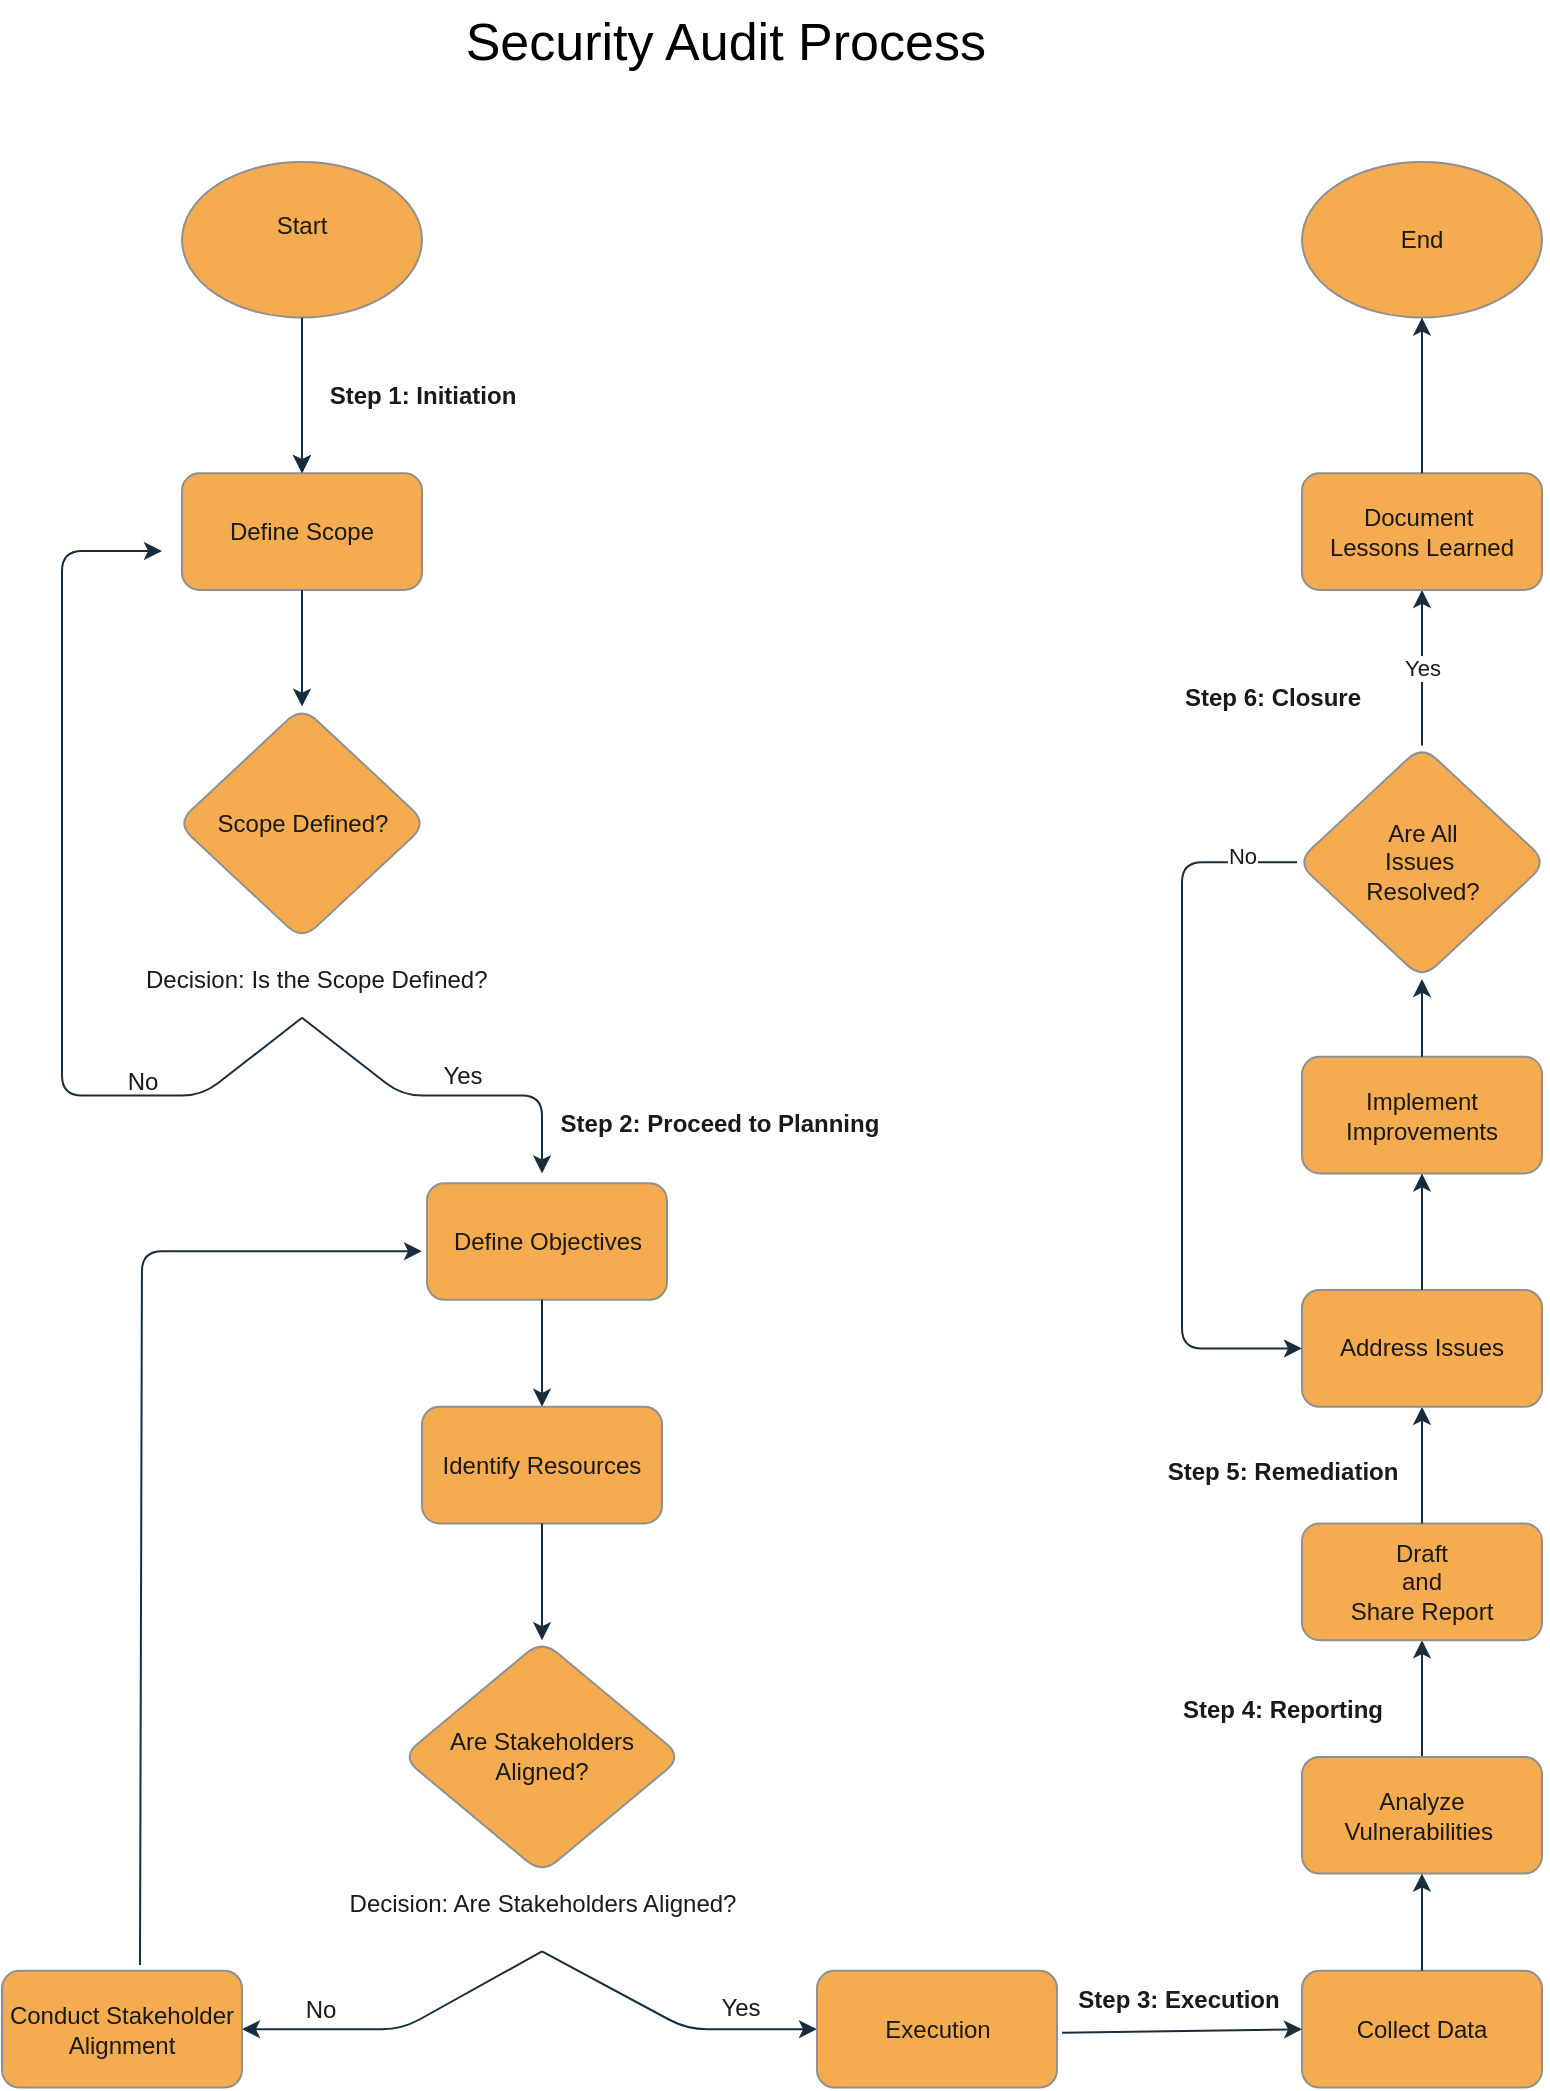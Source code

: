 <mxfile version="26.0.6">
  <diagram id="C5RBs43oDa-KdzZeNtuy" name="Page-1">
    <mxGraphModel dx="1034" dy="1691" grid="1" gridSize="10" guides="0" tooltips="1" connect="1" arrows="1" fold="1" page="1" pageScale="1" pageWidth="827" pageHeight="1169" background="#ffffff" math="0" shadow="0">
      <root>
        <mxCell id="WIyWlLk6GJQsqaUBKTNV-0" />
        <mxCell id="WIyWlLk6GJQsqaUBKTNV-1" parent="WIyWlLk6GJQsqaUBKTNV-0" />
        <mxCell id="vEGD2U-kW4-YruRSRP0R-59" value="&lt;font style=&quot;font-size: 26px;&quot;&gt;Security Audit Process&amp;nbsp;&lt;/font&gt;" style="text;html=1;align=center;verticalAlign=middle;resizable=0;points=[];autosize=1;strokeColor=none;fillColor=none;" vertex="1" parent="WIyWlLk6GJQsqaUBKTNV-1">
          <mxGeometry x="240" y="-1160.003" width="290" height="40" as="geometry" />
        </mxCell>
        <mxCell id="vEGD2U-kW4-YruRSRP0R-9" value="" style="group" vertex="1" connectable="0" parent="WIyWlLk6GJQsqaUBKTNV-1">
          <mxGeometry x="50" y="-1079.997" width="742.5" height="962.777" as="geometry" />
        </mxCell>
        <mxCell id="vEGD2U-kW4-YruRSRP0R-10" value="" style="edgeStyle=orthogonalEdgeStyle;rounded=1;orthogonalLoop=1;jettySize=auto;html=1;labelBackgroundColor=none;strokeColor=#182E3E;fontColor=default;" edge="1" parent="vEGD2U-kW4-YruRSRP0R-9" source="vEGD2U-kW4-YruRSRP0R-11" target="vEGD2U-kW4-YruRSRP0R-12">
          <mxGeometry relative="1" as="geometry" />
        </mxCell>
        <mxCell id="vEGD2U-kW4-YruRSRP0R-11" value="&lt;font&gt;Start&lt;/font&gt;&lt;div&gt;&lt;br&gt;&lt;/div&gt;" style="ellipse;whiteSpace=wrap;html=1;labelBackgroundColor=none;fillColor=#F5AB50;strokeColor=#909090;fontColor=#1A1A1A;rounded=1;" vertex="1" parent="vEGD2U-kW4-YruRSRP0R-9">
          <mxGeometry x="60" width="120" height="77.8" as="geometry" />
        </mxCell>
        <mxCell id="vEGD2U-kW4-YruRSRP0R-12" value="&lt;font&gt;Define Scope&lt;/font&gt;" style="rounded=1;whiteSpace=wrap;html=1;labelBackgroundColor=none;fillColor=#F5AB50;strokeColor=#909090;fontColor=#1A1A1A;" vertex="1" parent="vEGD2U-kW4-YruRSRP0R-9">
          <mxGeometry x="60" y="155.6" width="120" height="58.35" as="geometry" />
        </mxCell>
        <mxCell id="vEGD2U-kW4-YruRSRP0R-13" value="&lt;font&gt;Scope Defined?&lt;/font&gt;" style="rhombus;whiteSpace=wrap;html=1;labelBackgroundColor=none;fillColor=#F5AB50;strokeColor=#909090;fontColor=#1A1A1A;rounded=1;" vertex="1" parent="vEGD2U-kW4-YruRSRP0R-9">
          <mxGeometry x="57.5" y="272.301" width="125" height="116.7" as="geometry" />
        </mxCell>
        <mxCell id="vEGD2U-kW4-YruRSRP0R-14" value="" style="endArrow=classic;html=1;rounded=1;entryX=0.5;entryY=0;entryDx=0;entryDy=0;exitX=0.5;exitY=1;exitDx=0;exitDy=0;labelBackgroundColor=none;strokeColor=#182E3E;fontColor=default;" edge="1" parent="vEGD2U-kW4-YruRSRP0R-9" source="vEGD2U-kW4-YruRSRP0R-11" target="vEGD2U-kW4-YruRSRP0R-12">
          <mxGeometry relative="1" as="geometry">
            <mxPoint x="325" y="68.075" as="sourcePoint" />
            <mxPoint x="310" y="145.875" as="targetPoint" />
            <Array as="points" />
          </mxGeometry>
        </mxCell>
        <mxCell id="vEGD2U-kW4-YruRSRP0R-15" value="&lt;font&gt;&lt;b&gt;Step 1: Initiation&lt;/b&gt;&lt;/font&gt;" style="edgeLabel;resizable=0;html=1;;align=center;verticalAlign=middle;fontSize=12;labelBackgroundColor=none;fontColor=#1A1A1A;rounded=1;" connectable="0" vertex="1" parent="vEGD2U-kW4-YruRSRP0R-14">
          <mxGeometry relative="1" as="geometry">
            <mxPoint x="60" as="offset" />
          </mxGeometry>
        </mxCell>
        <mxCell id="vEGD2U-kW4-YruRSRP0R-16" value="" style="endArrow=classic;html=1;rounded=1;entryX=0.5;entryY=0;entryDx=0;entryDy=0;labelBackgroundColor=none;strokeColor=#182E3E;fontColor=default;" edge="1" parent="vEGD2U-kW4-YruRSRP0R-9" source="vEGD2U-kW4-YruRSRP0R-12" target="vEGD2U-kW4-YruRSRP0R-13">
          <mxGeometry relative="1" as="geometry">
            <mxPoint x="315" y="223.676" as="sourcePoint" />
            <mxPoint x="380" y="233.401" as="targetPoint" />
          </mxGeometry>
        </mxCell>
        <mxCell id="vEGD2U-kW4-YruRSRP0R-17" value="&lt;font&gt;Define Objectives&lt;/font&gt;" style="rounded=1;whiteSpace=wrap;html=1;labelBackgroundColor=none;fillColor=#F5AB50;strokeColor=#909090;fontColor=#1A1A1A;" vertex="1" parent="vEGD2U-kW4-YruRSRP0R-9">
          <mxGeometry x="182.5" y="510.564" width="120" height="58.35" as="geometry" />
        </mxCell>
        <mxCell id="vEGD2U-kW4-YruRSRP0R-18" value="" style="endArrow=classic;html=1;rounded=1;labelBackgroundColor=none;strokeColor=#182E3E;fontColor=default;" edge="1" parent="vEGD2U-kW4-YruRSRP0R-9">
          <mxGeometry relative="1" as="geometry">
            <mxPoint x="120" y="427.901" as="sourcePoint" />
            <mxPoint x="240" y="505.701" as="targetPoint" />
            <Array as="points">
              <mxPoint x="170" y="466.801" />
              <mxPoint x="240" y="466.801" />
            </Array>
          </mxGeometry>
        </mxCell>
        <mxCell id="vEGD2U-kW4-YruRSRP0R-19" value="Yes" style="edgeLabel;resizable=0;html=1;;align=center;verticalAlign=middle;fontSize=12;labelBackgroundColor=none;fontColor=#1A1A1A;rounded=1;" connectable="0" vertex="1" parent="vEGD2U-kW4-YruRSRP0R-18">
          <mxGeometry relative="1" as="geometry">
            <mxPoint x="7" y="-10" as="offset" />
          </mxGeometry>
        </mxCell>
        <mxCell id="vEGD2U-kW4-YruRSRP0R-20" value="&lt;font style=&quot;font-size: 12px;&quot;&gt;Decision: Is the Scope Defined?&lt;/font&gt;" style="edgeLabel;resizable=0;html=1;;align=left;verticalAlign=bottom;rotation=0;labelBackgroundColor=none;fontColor=#1A1A1A;rounded=1;" connectable="0" vertex="1" parent="vEGD2U-kW4-YruRSRP0R-18">
          <mxGeometry x="-1" relative="1" as="geometry">
            <mxPoint x="-80" y="-10" as="offset" />
          </mxGeometry>
        </mxCell>
        <mxCell id="vEGD2U-kW4-YruRSRP0R-21" value="Step 2: Proceed to Planning&amp;nbsp;" style="edgeLabel;resizable=0;html=1;;align=right;verticalAlign=bottom;fontSize=12;labelBackgroundColor=none;fontColor=#1A1A1A;fontStyle=1;rounded=1;" connectable="0" vertex="1" parent="vEGD2U-kW4-YruRSRP0R-18">
          <mxGeometry x="1" relative="1" as="geometry">
            <mxPoint x="172" y="-16" as="offset" />
          </mxGeometry>
        </mxCell>
        <mxCell id="vEGD2U-kW4-YruRSRP0R-22" value="" style="endArrow=classic;html=1;rounded=1;labelBackgroundColor=none;strokeColor=#182E3E;fontColor=default;" edge="1" parent="vEGD2U-kW4-YruRSRP0R-9">
          <mxGeometry relative="1" as="geometry">
            <mxPoint x="120" y="427.901" as="sourcePoint" />
            <mxPoint x="50" y="194.5" as="targetPoint" />
            <Array as="points">
              <mxPoint x="70" y="466.801" />
              <mxPoint x="30" y="466.801" />
              <mxPoint y="466.801" />
              <mxPoint y="194.5" />
            </Array>
          </mxGeometry>
        </mxCell>
        <mxCell id="vEGD2U-kW4-YruRSRP0R-23" value="No" style="edgeLabel;resizable=0;html=1;;align=center;verticalAlign=middle;fontSize=12;labelBackgroundColor=none;fontColor=#1A1A1A;rounded=1;" connectable="0" vertex="1" parent="vEGD2U-kW4-YruRSRP0R-22">
          <mxGeometry relative="1" as="geometry">
            <mxPoint x="40" y="88" as="offset" />
          </mxGeometry>
        </mxCell>
        <mxCell id="vEGD2U-kW4-YruRSRP0R-24" value="&lt;font&gt;Identify Resources&lt;/font&gt;" style="rounded=1;whiteSpace=wrap;html=1;labelBackgroundColor=none;fillColor=#F5AB50;strokeColor=#909090;fontColor=#1A1A1A;" vertex="1" parent="vEGD2U-kW4-YruRSRP0R-9">
          <mxGeometry x="180" y="622.401" width="120" height="58.35" as="geometry" />
        </mxCell>
        <mxCell id="vEGD2U-kW4-YruRSRP0R-25" value="&lt;font&gt;Are Stakeholders Aligned?&lt;/font&gt;" style="rhombus;whiteSpace=wrap;html=1;labelBackgroundColor=none;fillColor=#F5AB50;strokeColor=#909090;fontColor=#1A1A1A;rounded=1;" vertex="1" parent="vEGD2U-kW4-YruRSRP0R-9">
          <mxGeometry x="170" y="739.102" width="140" height="116.7" as="geometry" />
        </mxCell>
        <mxCell id="vEGD2U-kW4-YruRSRP0R-26" value="&lt;font&gt;Decision: Are Stakeholders Aligned?&lt;/font&gt;" style="text;html=1;align=center;verticalAlign=middle;resizable=0;points=[];autosize=1;strokeColor=none;fillColor=none;labelBackgroundColor=none;fontColor=#1A1A1A;rounded=1;" vertex="1" parent="vEGD2U-kW4-YruRSRP0R-9">
          <mxGeometry x="130" y="855.802" width="220" height="30" as="geometry" />
        </mxCell>
        <mxCell id="vEGD2U-kW4-YruRSRP0R-27" value="" style="endArrow=classic;html=1;rounded=1;labelBackgroundColor=none;strokeColor=#182E3E;fontColor=default;" edge="1" parent="vEGD2U-kW4-YruRSRP0R-9">
          <mxGeometry relative="1" as="geometry">
            <mxPoint x="240" y="894.702" as="sourcePoint" />
            <mxPoint x="90" y="933.602" as="targetPoint" />
            <Array as="points">
              <mxPoint x="170" y="933.602" />
            </Array>
          </mxGeometry>
        </mxCell>
        <mxCell id="vEGD2U-kW4-YruRSRP0R-28" value="No" style="edgeLabel;resizable=0;html=1;;align=center;verticalAlign=middle;fontSize=12;labelBackgroundColor=none;fontColor=#1A1A1A;rounded=1;" connectable="0" vertex="1" parent="vEGD2U-kW4-YruRSRP0R-27">
          <mxGeometry relative="1" as="geometry">
            <mxPoint x="-41" y="-10" as="offset" />
          </mxGeometry>
        </mxCell>
        <mxCell id="vEGD2U-kW4-YruRSRP0R-29" value="" style="endArrow=classic;html=1;rounded=1;labelBackgroundColor=none;strokeColor=#182E3E;fontColor=default;" edge="1" parent="vEGD2U-kW4-YruRSRP0R-9">
          <mxGeometry relative="1" as="geometry">
            <mxPoint x="240" y="894.702" as="sourcePoint" />
            <mxPoint x="377.5" y="933.602" as="targetPoint" />
            <Array as="points">
              <mxPoint x="312.5" y="933.602" />
            </Array>
          </mxGeometry>
        </mxCell>
        <mxCell id="vEGD2U-kW4-YruRSRP0R-30" value="Yes" style="edgeLabel;html=1;align=center;verticalAlign=middle;resizable=0;points=[];fontSize=12;labelBackgroundColor=none;fontColor=#1A1A1A;rounded=1;" vertex="1" connectable="0" parent="vEGD2U-kW4-YruRSRP0R-29">
          <mxGeometry x="0.48" y="3" relative="1" as="geometry">
            <mxPoint y="-8" as="offset" />
          </mxGeometry>
        </mxCell>
        <mxCell id="vEGD2U-kW4-YruRSRP0R-31" value="" style="endArrow=classic;html=1;rounded=1;exitX=0.5;exitY=1;exitDx=0;exitDy=0;entryX=0.5;entryY=0;entryDx=0;entryDy=0;labelBackgroundColor=none;strokeColor=#182E3E;fontColor=default;" edge="1" parent="vEGD2U-kW4-YruRSRP0R-9" source="vEGD2U-kW4-YruRSRP0R-24" target="vEGD2U-kW4-YruRSRP0R-25">
          <mxGeometry width="50" height="50" relative="1" as="geometry">
            <mxPoint x="520" y="700.202" as="sourcePoint" />
            <mxPoint x="520" y="739.102" as="targetPoint" />
            <Array as="points" />
          </mxGeometry>
        </mxCell>
        <mxCell id="vEGD2U-kW4-YruRSRP0R-32" value="" style="endArrow=classic;html=1;rounded=1;labelBackgroundColor=none;strokeColor=#182E3E;fontColor=default;entryX=0.5;entryY=0;entryDx=0;entryDy=0;" edge="1" parent="vEGD2U-kW4-YruRSRP0R-9" target="vEGD2U-kW4-YruRSRP0R-24">
          <mxGeometry width="50" height="50" relative="1" as="geometry">
            <mxPoint x="240" y="568.914" as="sourcePoint" />
            <mxPoint x="222.5" y="622.401" as="targetPoint" />
          </mxGeometry>
        </mxCell>
        <mxCell id="vEGD2U-kW4-YruRSRP0R-33" value="&lt;font&gt;Execution&lt;/font&gt;" style="rounded=1;whiteSpace=wrap;html=1;labelBackgroundColor=none;fillColor=#F5AB50;strokeColor=#909090;fontColor=#1A1A1A;" vertex="1" parent="vEGD2U-kW4-YruRSRP0R-9">
          <mxGeometry x="377.5" y="904.427" width="120" height="58.35" as="geometry" />
        </mxCell>
        <mxCell id="vEGD2U-kW4-YruRSRP0R-34" value="&lt;font&gt;Collect Data&lt;/font&gt;" style="rounded=1;whiteSpace=wrap;html=1;labelBackgroundColor=none;fillColor=#F5AB50;strokeColor=#909090;fontColor=#1A1A1A;" vertex="1" parent="vEGD2U-kW4-YruRSRP0R-9">
          <mxGeometry x="620" y="904.427" width="120" height="58.35" as="geometry" />
        </mxCell>
        <mxCell id="vEGD2U-kW4-YruRSRP0R-35" value="" style="endArrow=classic;html=1;rounded=1;entryX=0;entryY=0.5;entryDx=0;entryDy=0;labelBackgroundColor=none;strokeColor=#182E3E;fontColor=default;exitX=0.021;exitY=1.033;exitDx=0;exitDy=0;exitPerimeter=0;" edge="1" parent="vEGD2U-kW4-YruRSRP0R-9" source="vEGD2U-kW4-YruRSRP0R-39" target="vEGD2U-kW4-YruRSRP0R-34">
          <mxGeometry width="50" height="50" relative="1" as="geometry">
            <mxPoint x="480" y="933.602" as="sourcePoint" />
            <mxPoint x="500" y="982.227" as="targetPoint" />
          </mxGeometry>
        </mxCell>
        <mxCell id="vEGD2U-kW4-YruRSRP0R-36" value="" style="edgeStyle=orthogonalEdgeStyle;rounded=1;orthogonalLoop=1;jettySize=auto;html=1;labelBackgroundColor=none;strokeColor=#182E3E;fontColor=default;" edge="1" parent="vEGD2U-kW4-YruRSRP0R-9" source="vEGD2U-kW4-YruRSRP0R-37">
          <mxGeometry relative="1" as="geometry">
            <mxPoint x="680" y="739.102" as="targetPoint" />
          </mxGeometry>
        </mxCell>
        <mxCell id="vEGD2U-kW4-YruRSRP0R-37" value="&lt;font&gt;Analyze Vulnerabilities&amp;nbsp;&lt;/font&gt;" style="rounded=1;whiteSpace=wrap;html=1;labelBackgroundColor=none;fillColor=#F5AB50;strokeColor=#909090;fontColor=#1A1A1A;" vertex="1" parent="vEGD2U-kW4-YruRSRP0R-9">
          <mxGeometry x="620" y="797.452" width="120" height="58.35" as="geometry" />
        </mxCell>
        <mxCell id="vEGD2U-kW4-YruRSRP0R-38" value="" style="endArrow=classic;html=1;rounded=1;exitX=0.5;exitY=0;exitDx=0;exitDy=0;entryX=0.5;entryY=1;entryDx=0;entryDy=0;labelBackgroundColor=none;strokeColor=#182E3E;fontColor=default;" edge="1" parent="vEGD2U-kW4-YruRSRP0R-9" source="vEGD2U-kW4-YruRSRP0R-34" target="vEGD2U-kW4-YruRSRP0R-37">
          <mxGeometry width="50" height="50" relative="1" as="geometry">
            <mxPoint x="540" y="836.352" as="sourcePoint" />
            <mxPoint x="610" y="865.527" as="targetPoint" />
            <Array as="points" />
          </mxGeometry>
        </mxCell>
        <mxCell id="vEGD2U-kW4-YruRSRP0R-39" value="&lt;font&gt;&lt;b&gt;Step 3: Execution&lt;/b&gt;&lt;/font&gt;" style="text;html=1;align=center;verticalAlign=middle;resizable=0;points=[];autosize=1;strokeColor=none;fillColor=none;labelBackgroundColor=none;fontColor=#1A1A1A;rounded=1;" vertex="1" parent="vEGD2U-kW4-YruRSRP0R-9">
          <mxGeometry x="497.5" y="904.427" width="120" height="30" as="geometry" />
        </mxCell>
        <mxCell id="vEGD2U-kW4-YruRSRP0R-40" value="&lt;b&gt;Step 4: Reporting&lt;/b&gt;" style="text;html=1;align=center;verticalAlign=middle;resizable=0;points=[];autosize=1;strokeColor=none;fillColor=none;fontColor=#1A1A1A;rounded=1;" vertex="1" parent="vEGD2U-kW4-YruRSRP0R-9">
          <mxGeometry x="550" y="758.552" width="120" height="30" as="geometry" />
        </mxCell>
        <mxCell id="vEGD2U-kW4-YruRSRP0R-41" value="Draft&lt;div&gt;and&lt;/div&gt;&lt;div&gt;Share Report&lt;/div&gt;" style="rounded=1;whiteSpace=wrap;html=1;strokeColor=#909090;fontColor=#1A1A1A;fillColor=#F5AB50;" vertex="1" parent="vEGD2U-kW4-YruRSRP0R-9">
          <mxGeometry x="620" y="680.752" width="120" height="58.35" as="geometry" />
        </mxCell>
        <mxCell id="vEGD2U-kW4-YruRSRP0R-42" value="" style="endArrow=classic;html=1;rounded=1;labelBackgroundColor=none;strokeColor=#182E3E;fontColor=default;exitX=0.5;exitY=0;exitDx=0;exitDy=0;" edge="1" parent="vEGD2U-kW4-YruRSRP0R-9" source="vEGD2U-kW4-YruRSRP0R-41">
          <mxGeometry width="50" height="50" relative="1" as="geometry">
            <mxPoint x="680" y="671.027" as="sourcePoint" />
            <mxPoint x="680" y="622.401" as="targetPoint" />
            <Array as="points" />
          </mxGeometry>
        </mxCell>
        <mxCell id="vEGD2U-kW4-YruRSRP0R-43" value="Address Issues" style="rounded=1;whiteSpace=wrap;html=1;strokeColor=#909090;fontColor=#1A1A1A;fillColor=#F5AB50;" vertex="1" parent="vEGD2U-kW4-YruRSRP0R-9">
          <mxGeometry x="620" y="564.051" width="120" height="58.35" as="geometry" />
        </mxCell>
        <mxCell id="vEGD2U-kW4-YruRSRP0R-44" value="Implement Improvements" style="rounded=1;whiteSpace=wrap;html=1;strokeColor=#909090;fontColor=#1A1A1A;fillColor=#F5AB50;" vertex="1" parent="vEGD2U-kW4-YruRSRP0R-9">
          <mxGeometry x="620" y="447.351" width="120" height="58.35" as="geometry" />
        </mxCell>
        <mxCell id="vEGD2U-kW4-YruRSRP0R-45" value="" style="endArrow=classic;html=1;rounded=1;exitX=0.5;exitY=0;exitDx=0;exitDy=0;labelBackgroundColor=none;strokeColor=#182E3E;fontColor=default;" edge="1" parent="vEGD2U-kW4-YruRSRP0R-9" source="vEGD2U-kW4-YruRSRP0R-43">
          <mxGeometry width="50" height="50" relative="1" as="geometry">
            <mxPoint x="680" y="534.876" as="sourcePoint" />
            <mxPoint x="680" y="505.701" as="targetPoint" />
            <Array as="points" />
          </mxGeometry>
        </mxCell>
        <mxCell id="vEGD2U-kW4-YruRSRP0R-46" value="Are All&lt;div&gt;Issues&amp;nbsp;&lt;/div&gt;&lt;div&gt;Resolved?&lt;/div&gt;" style="rhombus;whiteSpace=wrap;html=1;labelBackgroundColor=none;fillColor=#F5AB50;strokeColor=#909090;fontColor=#1A1A1A;rounded=1;" vertex="1" parent="vEGD2U-kW4-YruRSRP0R-9">
          <mxGeometry x="617.5" y="291.751" width="125" height="116.7" as="geometry" />
        </mxCell>
        <mxCell id="vEGD2U-kW4-YruRSRP0R-47" value="" style="endArrow=classic;html=1;rounded=1;labelBackgroundColor=none;strokeColor=#182E3E;fontColor=default;exitX=0.5;exitY=0;exitDx=0;exitDy=0;" edge="1" parent="vEGD2U-kW4-YruRSRP0R-9" source="vEGD2U-kW4-YruRSRP0R-44">
          <mxGeometry width="50" height="50" relative="1" as="geometry">
            <mxPoint x="680" y="418.176" as="sourcePoint" />
            <mxPoint x="680" y="408.451" as="targetPoint" />
            <Array as="points" />
          </mxGeometry>
        </mxCell>
        <mxCell id="vEGD2U-kW4-YruRSRP0R-48" value="" style="endArrow=classic;html=1;rounded=1;strokeColor=#182E3E;fontColor=#1A1A1A;exitX=0.5;exitY=0;exitDx=0;exitDy=0;entryX=0.5;entryY=1;entryDx=0;entryDy=0;" edge="1" parent="vEGD2U-kW4-YruRSRP0R-9" source="vEGD2U-kW4-YruRSRP0R-46" target="vEGD2U-kW4-YruRSRP0R-52">
          <mxGeometry relative="1" as="geometry">
            <mxPoint x="680" y="262.576" as="sourcePoint" />
            <mxPoint x="680" y="233.401" as="targetPoint" />
            <Array as="points">
              <mxPoint x="680" y="272.301" />
            </Array>
          </mxGeometry>
        </mxCell>
        <mxCell id="vEGD2U-kW4-YruRSRP0R-49" value="Yes" style="edgeLabel;resizable=0;html=1;;align=center;verticalAlign=middle;strokeColor=#909090;fontColor=#1A1A1A;fillColor=#F5AB50;direction=east;rounded=1;" connectable="0" vertex="1" parent="vEGD2U-kW4-YruRSRP0R-48">
          <mxGeometry relative="1" as="geometry" />
        </mxCell>
        <mxCell id="vEGD2U-kW4-YruRSRP0R-50" value="" style="endArrow=classic;html=1;rounded=1;strokeColor=#182E3E;fontColor=#1A1A1A;exitX=0;exitY=0.5;exitDx=0;exitDy=0;entryX=0;entryY=0.5;entryDx=0;entryDy=0;" edge="1" parent="vEGD2U-kW4-YruRSRP0R-9" source="vEGD2U-kW4-YruRSRP0R-46" target="vEGD2U-kW4-YruRSRP0R-43">
          <mxGeometry relative="1" as="geometry">
            <mxPoint x="280" y="466.801" as="sourcePoint" />
            <mxPoint x="618" y="583.501" as="targetPoint" />
            <Array as="points">
              <mxPoint x="560" y="350.101" />
              <mxPoint x="560" y="427.901" />
              <mxPoint x="560" y="505.701" />
              <mxPoint x="560" y="593.226" />
            </Array>
          </mxGeometry>
        </mxCell>
        <mxCell id="vEGD2U-kW4-YruRSRP0R-51" value="No" style="edgeLabel;resizable=0;html=1;;align=center;verticalAlign=middle;strokeColor=#909090;fontColor=#1A1A1A;fillColor=#F5AB50;rounded=1;" connectable="0" vertex="1" parent="vEGD2U-kW4-YruRSRP0R-50">
          <mxGeometry relative="1" as="geometry">
            <mxPoint x="30" y="-126" as="offset" />
          </mxGeometry>
        </mxCell>
        <mxCell id="vEGD2U-kW4-YruRSRP0R-52" value="Document&amp;nbsp;&lt;div&gt;Lessons Learned&lt;/div&gt;" style="rounded=1;whiteSpace=wrap;html=1;strokeColor=#909090;fontColor=#1A1A1A;fillColor=#F5AB50;" vertex="1" parent="vEGD2U-kW4-YruRSRP0R-9">
          <mxGeometry x="620" y="155.6" width="120" height="58.35" as="geometry" />
        </mxCell>
        <mxCell id="vEGD2U-kW4-YruRSRP0R-53" value="&lt;b&gt;Step 6: Closure&lt;/b&gt;" style="text;html=1;align=center;verticalAlign=middle;resizable=0;points=[];autosize=1;strokeColor=none;fillColor=none;fontColor=#1A1A1A;rounded=1;" vertex="1" parent="vEGD2U-kW4-YruRSRP0R-9">
          <mxGeometry x="550" y="252.851" width="110" height="30" as="geometry" />
        </mxCell>
        <mxCell id="vEGD2U-kW4-YruRSRP0R-54" value="End" style="ellipse;whiteSpace=wrap;html=1;strokeColor=#909090;fontColor=#1A1A1A;fillColor=#F5AB50;rounded=1;" vertex="1" parent="vEGD2U-kW4-YruRSRP0R-9">
          <mxGeometry x="620" width="120" height="77.8" as="geometry" />
        </mxCell>
        <mxCell id="vEGD2U-kW4-YruRSRP0R-55" value="" style="endArrow=classic;html=1;rounded=1;exitX=0.5;exitY=0;exitDx=0;exitDy=0;labelBackgroundColor=none;strokeColor=#182E3E;fontColor=default;" edge="1" parent="vEGD2U-kW4-YruRSRP0R-9" source="vEGD2U-kW4-YruRSRP0R-52">
          <mxGeometry width="50" height="50" relative="1" as="geometry">
            <mxPoint x="680" y="116.7" as="sourcePoint" />
            <mxPoint x="680" y="77.8" as="targetPoint" />
            <Array as="points" />
          </mxGeometry>
        </mxCell>
        <mxCell id="vEGD2U-kW4-YruRSRP0R-56" value="" style="endArrow=classic;html=1;rounded=1;exitX=0.575;exitY=-0.05;exitDx=0;exitDy=0;labelBackgroundColor=none;strokeColor=#182E3E;fontColor=default;exitPerimeter=0;" edge="1" parent="vEGD2U-kW4-YruRSRP0R-9" source="vEGD2U-kW4-YruRSRP0R-58">
          <mxGeometry width="50" height="50" relative="1" as="geometry">
            <mxPoint y="826.627" as="sourcePoint" />
            <mxPoint x="180" y="544.601" as="targetPoint" />
            <Array as="points">
              <mxPoint x="40" y="544.601" />
            </Array>
          </mxGeometry>
        </mxCell>
        <mxCell id="vEGD2U-kW4-YruRSRP0R-57" value="&lt;b&gt;Step 5: Remediation&lt;/b&gt;&lt;div&gt;&lt;br&gt;&lt;/div&gt;" style="text;html=1;align=center;verticalAlign=middle;resizable=0;points=[];autosize=1;strokeColor=none;fillColor=none;fontColor=#1A1A1A;rounded=1;" vertex="1" parent="vEGD2U-kW4-YruRSRP0R-9">
          <mxGeometry x="540" y="641.852" width="140" height="40" as="geometry" />
        </mxCell>
        <mxCell id="vEGD2U-kW4-YruRSRP0R-58" value="&lt;font&gt;Conduct Stakeholder Alignment&lt;/font&gt;" style="rounded=1;whiteSpace=wrap;html=1;labelBackgroundColor=none;fillColor=#F5AB50;strokeColor=#909090;fontColor=#1A1A1A;" vertex="1" parent="vEGD2U-kW4-YruRSRP0R-9">
          <mxGeometry x="-30" y="904.427" width="120" height="58.35" as="geometry" />
        </mxCell>
      </root>
    </mxGraphModel>
  </diagram>
</mxfile>
